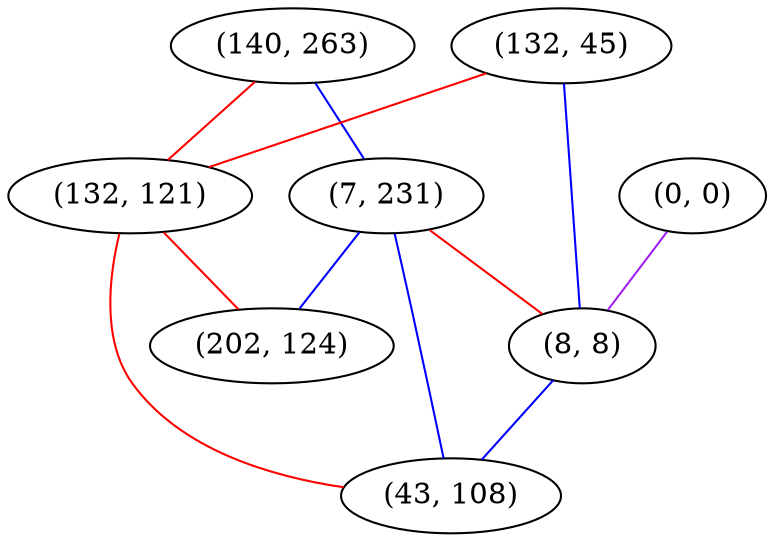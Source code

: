 graph "" {
"(0, 0)";
"(140, 263)";
"(7, 231)";
"(132, 45)";
"(8, 8)";
"(132, 121)";
"(43, 108)";
"(202, 124)";
"(0, 0)" -- "(8, 8)"  [color=purple, key=0, weight=4];
"(140, 263)" -- "(132, 121)"  [color=red, key=0, weight=1];
"(140, 263)" -- "(7, 231)"  [color=blue, key=0, weight=3];
"(7, 231)" -- "(8, 8)"  [color=red, key=0, weight=1];
"(7, 231)" -- "(43, 108)"  [color=blue, key=0, weight=3];
"(7, 231)" -- "(202, 124)"  [color=blue, key=0, weight=3];
"(132, 45)" -- "(8, 8)"  [color=blue, key=0, weight=3];
"(132, 45)" -- "(132, 121)"  [color=red, key=0, weight=1];
"(8, 8)" -- "(43, 108)"  [color=blue, key=0, weight=3];
"(132, 121)" -- "(43, 108)"  [color=red, key=0, weight=1];
"(132, 121)" -- "(202, 124)"  [color=red, key=0, weight=1];
}
